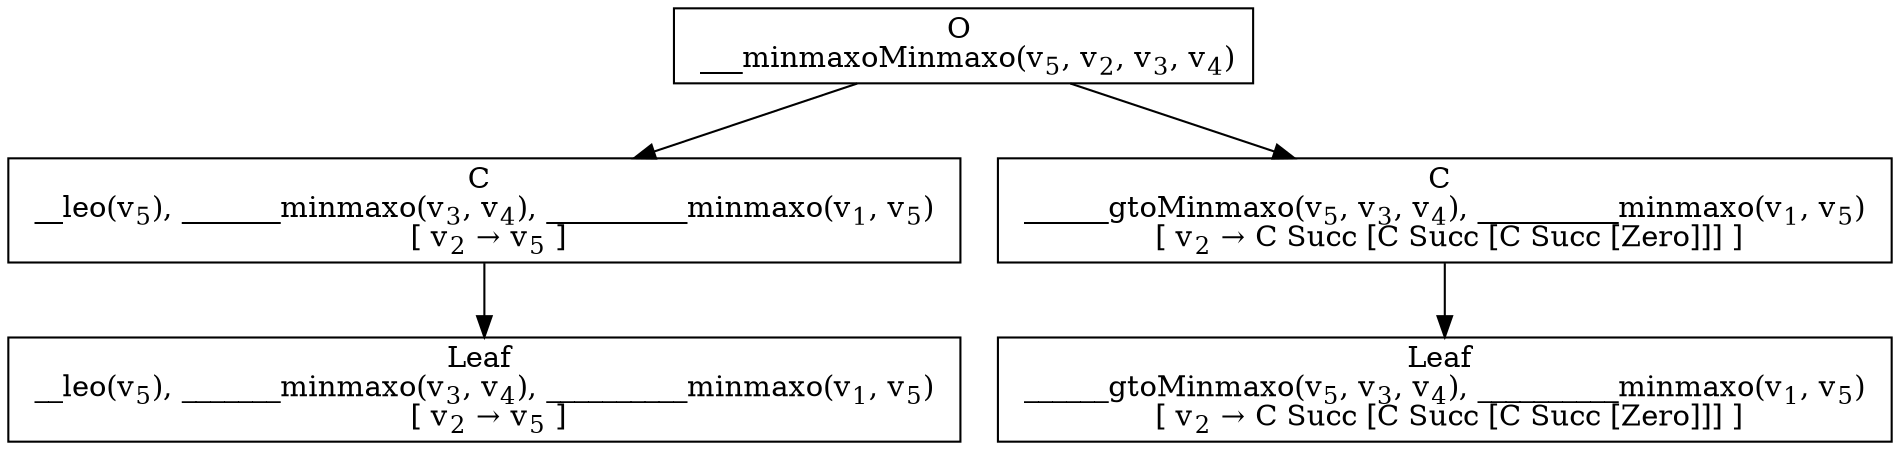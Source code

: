 digraph {
    graph [rankdir=TB
          ,bgcolor=transparent];
    node [shape=box
         ,fillcolor=white
         ,style=filled];
    0 [label=<O <BR/> ___minmaxoMinmaxo(v<SUB>5</SUB>, v<SUB>2</SUB>, v<SUB>3</SUB>, v<SUB>4</SUB>)>];
    1 [label=<C <BR/> __leo(v<SUB>5</SUB>), _______minmaxo(v<SUB>3</SUB>, v<SUB>4</SUB>), __________minmaxo(v<SUB>1</SUB>, v<SUB>5</SUB>) <BR/>  [ v<SUB>2</SUB> &rarr; v<SUB>5</SUB> ] >];
    2 [label=<C <BR/> ______gtoMinmaxo(v<SUB>5</SUB>, v<SUB>3</SUB>, v<SUB>4</SUB>), __________minmaxo(v<SUB>1</SUB>, v<SUB>5</SUB>) <BR/>  [ v<SUB>2</SUB> &rarr; C Succ [C Succ [C Succ [Zero]]] ] >];
    3 [label=<Leaf <BR/> __leo(v<SUB>5</SUB>), _______minmaxo(v<SUB>3</SUB>, v<SUB>4</SUB>), __________minmaxo(v<SUB>1</SUB>, v<SUB>5</SUB>) <BR/>  [ v<SUB>2</SUB> &rarr; v<SUB>5</SUB> ] >];
    4 [label=<Leaf <BR/> ______gtoMinmaxo(v<SUB>5</SUB>, v<SUB>3</SUB>, v<SUB>4</SUB>), __________minmaxo(v<SUB>1</SUB>, v<SUB>5</SUB>) <BR/>  [ v<SUB>2</SUB> &rarr; C Succ [C Succ [C Succ [Zero]]] ] >];
    0 -> 1 [label=""];
    0 -> 2 [label=""];
    1 -> 3 [label=""];
    2 -> 4 [label=""];
}